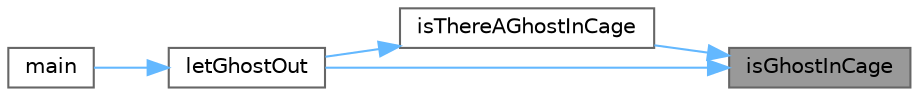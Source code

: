 digraph "isGhostInCage"
{
 // LATEX_PDF_SIZE
  bgcolor="transparent";
  edge [fontname=Helvetica,fontsize=10,labelfontname=Helvetica,labelfontsize=10];
  node [fontname=Helvetica,fontsize=10,shape=box,height=0.2,width=0.4];
  rankdir="RL";
  Node1 [label="isGhostInCage",height=0.2,width=0.4,color="gray40", fillcolor="grey60", style="filled", fontcolor="black",tooltip="A function that checks if a ghost is currently in its cage."];
  Node1 -> Node2 [dir="back",color="steelblue1",style="solid"];
  Node2 [label="isThereAGhostInCage",height=0.2,width=0.4,color="grey40", fillcolor="white", style="filled",URL="$assertives_8cpp.html#a99c698efb3f30c46e61095fe7fda6347",tooltip=" "];
  Node2 -> Node3 [dir="back",color="steelblue1",style="solid"];
  Node3 [label="letGhostOut",height=0.2,width=0.4,color="grey40", fillcolor="white", style="filled",URL="$game__logic_8cpp.html#aad082b99d257ff8b68ea4a4c8c40c333",tooltip="This function allows the ghosts to leave the jail."];
  Node3 -> Node4 [dir="back",color="steelblue1",style="solid"];
  Node4 [label="main",height=0.2,width=0.4,color="grey40", fillcolor="white", style="filled",URL="$main_8cpp.html#ae66f6b31b5ad750f1fe042a706a4e3d4",tooltip="The main function of the program This function initializes all the core elements of the program,..."];
  Node1 -> Node3 [dir="back",color="steelblue1",style="solid"];
}
